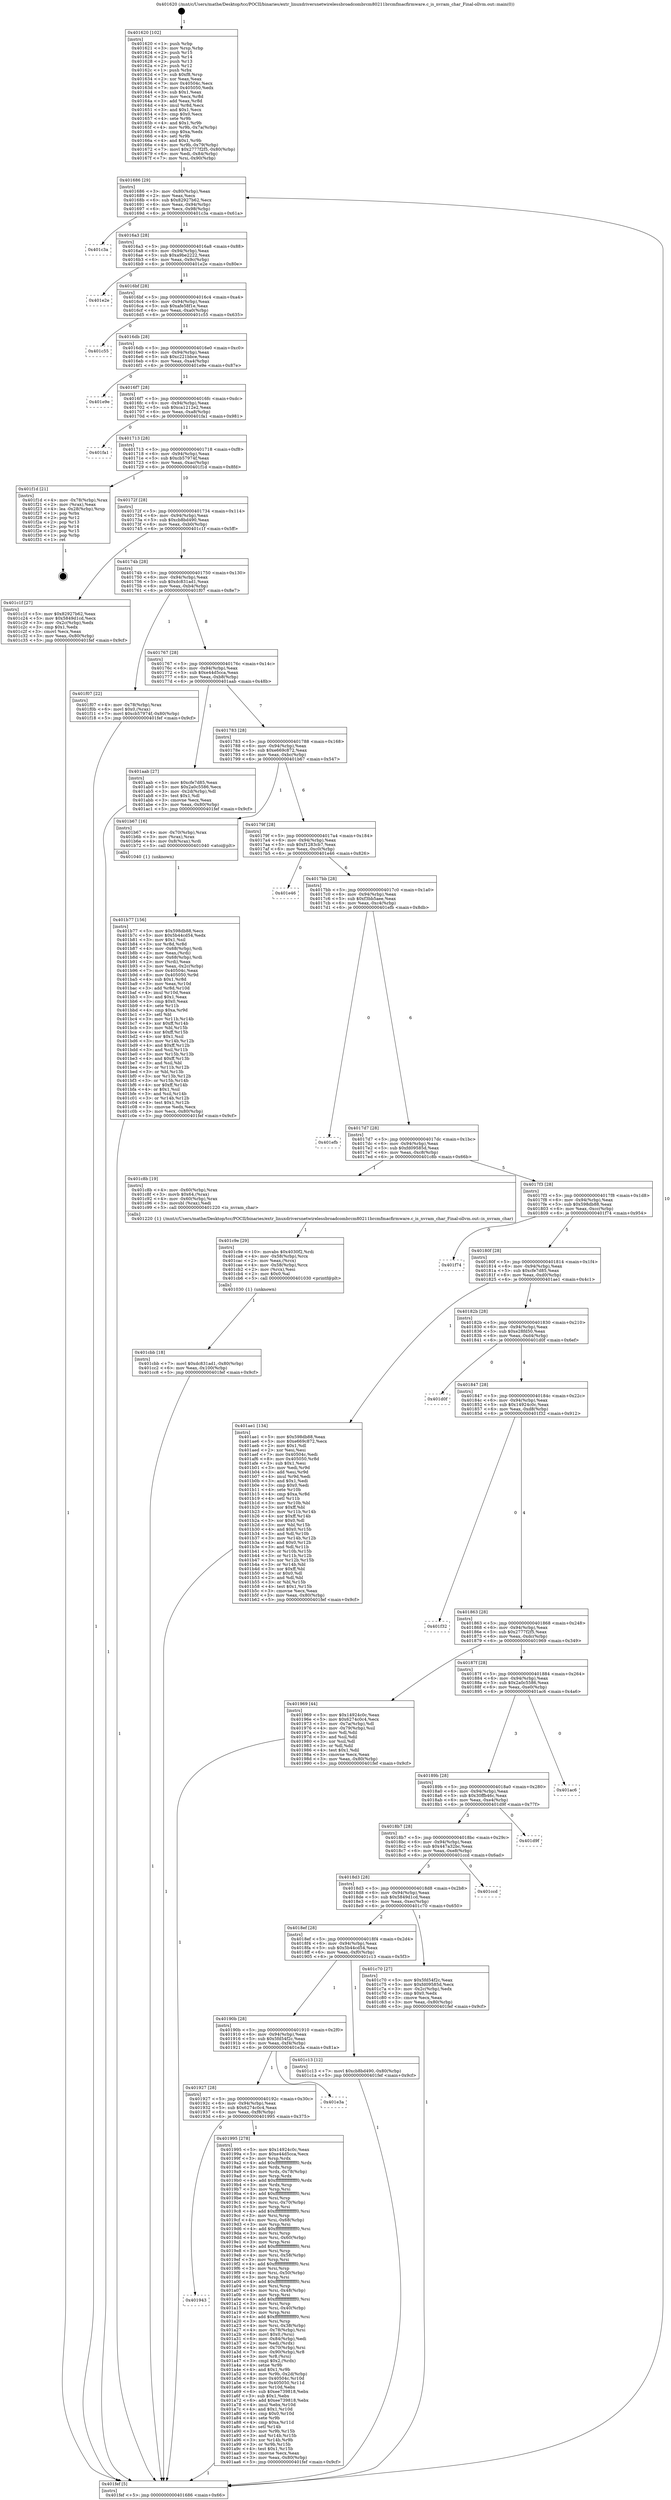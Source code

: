 digraph "0x401620" {
  label = "0x401620 (/mnt/c/Users/mathe/Desktop/tcc/POCII/binaries/extr_linuxdriversnetwirelessbroadcombrcm80211brcmfmacfirmware.c_is_nvram_char_Final-ollvm.out::main(0))"
  labelloc = "t"
  node[shape=record]

  Entry [label="",width=0.3,height=0.3,shape=circle,fillcolor=black,style=filled]
  "0x401686" [label="{
     0x401686 [29]\l
     | [instrs]\l
     &nbsp;&nbsp;0x401686 \<+3\>: mov -0x80(%rbp),%eax\l
     &nbsp;&nbsp;0x401689 \<+2\>: mov %eax,%ecx\l
     &nbsp;&nbsp;0x40168b \<+6\>: sub $0x82927b62,%ecx\l
     &nbsp;&nbsp;0x401691 \<+6\>: mov %eax,-0x94(%rbp)\l
     &nbsp;&nbsp;0x401697 \<+6\>: mov %ecx,-0x98(%rbp)\l
     &nbsp;&nbsp;0x40169d \<+6\>: je 0000000000401c3a \<main+0x61a\>\l
  }"]
  "0x401c3a" [label="{
     0x401c3a\l
  }", style=dashed]
  "0x4016a3" [label="{
     0x4016a3 [28]\l
     | [instrs]\l
     &nbsp;&nbsp;0x4016a3 \<+5\>: jmp 00000000004016a8 \<main+0x88\>\l
     &nbsp;&nbsp;0x4016a8 \<+6\>: mov -0x94(%rbp),%eax\l
     &nbsp;&nbsp;0x4016ae \<+5\>: sub $0xa9be2222,%eax\l
     &nbsp;&nbsp;0x4016b3 \<+6\>: mov %eax,-0x9c(%rbp)\l
     &nbsp;&nbsp;0x4016b9 \<+6\>: je 0000000000401e2e \<main+0x80e\>\l
  }"]
  Exit [label="",width=0.3,height=0.3,shape=circle,fillcolor=black,style=filled,peripheries=2]
  "0x401e2e" [label="{
     0x401e2e\l
  }", style=dashed]
  "0x4016bf" [label="{
     0x4016bf [28]\l
     | [instrs]\l
     &nbsp;&nbsp;0x4016bf \<+5\>: jmp 00000000004016c4 \<main+0xa4\>\l
     &nbsp;&nbsp;0x4016c4 \<+6\>: mov -0x94(%rbp),%eax\l
     &nbsp;&nbsp;0x4016ca \<+5\>: sub $0xafe58f1e,%eax\l
     &nbsp;&nbsp;0x4016cf \<+6\>: mov %eax,-0xa0(%rbp)\l
     &nbsp;&nbsp;0x4016d5 \<+6\>: je 0000000000401c55 \<main+0x635\>\l
  }"]
  "0x401cbb" [label="{
     0x401cbb [18]\l
     | [instrs]\l
     &nbsp;&nbsp;0x401cbb \<+7\>: movl $0xdc831ad1,-0x80(%rbp)\l
     &nbsp;&nbsp;0x401cc2 \<+6\>: mov %eax,-0x100(%rbp)\l
     &nbsp;&nbsp;0x401cc8 \<+5\>: jmp 0000000000401fef \<main+0x9cf\>\l
  }"]
  "0x401c55" [label="{
     0x401c55\l
  }", style=dashed]
  "0x4016db" [label="{
     0x4016db [28]\l
     | [instrs]\l
     &nbsp;&nbsp;0x4016db \<+5\>: jmp 00000000004016e0 \<main+0xc0\>\l
     &nbsp;&nbsp;0x4016e0 \<+6\>: mov -0x94(%rbp),%eax\l
     &nbsp;&nbsp;0x4016e6 \<+5\>: sub $0xc221bbce,%eax\l
     &nbsp;&nbsp;0x4016eb \<+6\>: mov %eax,-0xa4(%rbp)\l
     &nbsp;&nbsp;0x4016f1 \<+6\>: je 0000000000401e9e \<main+0x87e\>\l
  }"]
  "0x401c9e" [label="{
     0x401c9e [29]\l
     | [instrs]\l
     &nbsp;&nbsp;0x401c9e \<+10\>: movabs $0x4030f2,%rdi\l
     &nbsp;&nbsp;0x401ca8 \<+4\>: mov -0x58(%rbp),%rcx\l
     &nbsp;&nbsp;0x401cac \<+2\>: mov %eax,(%rcx)\l
     &nbsp;&nbsp;0x401cae \<+4\>: mov -0x58(%rbp),%rcx\l
     &nbsp;&nbsp;0x401cb2 \<+2\>: mov (%rcx),%esi\l
     &nbsp;&nbsp;0x401cb4 \<+2\>: mov $0x0,%al\l
     &nbsp;&nbsp;0x401cb6 \<+5\>: call 0000000000401030 \<printf@plt\>\l
     | [calls]\l
     &nbsp;&nbsp;0x401030 \{1\} (unknown)\l
  }"]
  "0x401e9e" [label="{
     0x401e9e\l
  }", style=dashed]
  "0x4016f7" [label="{
     0x4016f7 [28]\l
     | [instrs]\l
     &nbsp;&nbsp;0x4016f7 \<+5\>: jmp 00000000004016fc \<main+0xdc\>\l
     &nbsp;&nbsp;0x4016fc \<+6\>: mov -0x94(%rbp),%eax\l
     &nbsp;&nbsp;0x401702 \<+5\>: sub $0xca1212e2,%eax\l
     &nbsp;&nbsp;0x401707 \<+6\>: mov %eax,-0xa8(%rbp)\l
     &nbsp;&nbsp;0x40170d \<+6\>: je 0000000000401fa1 \<main+0x981\>\l
  }"]
  "0x401b77" [label="{
     0x401b77 [156]\l
     | [instrs]\l
     &nbsp;&nbsp;0x401b77 \<+5\>: mov $0x598db88,%ecx\l
     &nbsp;&nbsp;0x401b7c \<+5\>: mov $0x5b44cd54,%edx\l
     &nbsp;&nbsp;0x401b81 \<+3\>: mov $0x1,%sil\l
     &nbsp;&nbsp;0x401b84 \<+3\>: xor %r8d,%r8d\l
     &nbsp;&nbsp;0x401b87 \<+4\>: mov -0x68(%rbp),%rdi\l
     &nbsp;&nbsp;0x401b8b \<+2\>: mov %eax,(%rdi)\l
     &nbsp;&nbsp;0x401b8d \<+4\>: mov -0x68(%rbp),%rdi\l
     &nbsp;&nbsp;0x401b91 \<+2\>: mov (%rdi),%eax\l
     &nbsp;&nbsp;0x401b93 \<+3\>: mov %eax,-0x2c(%rbp)\l
     &nbsp;&nbsp;0x401b96 \<+7\>: mov 0x40504c,%eax\l
     &nbsp;&nbsp;0x401b9d \<+8\>: mov 0x405050,%r9d\l
     &nbsp;&nbsp;0x401ba5 \<+4\>: sub $0x1,%r8d\l
     &nbsp;&nbsp;0x401ba9 \<+3\>: mov %eax,%r10d\l
     &nbsp;&nbsp;0x401bac \<+3\>: add %r8d,%r10d\l
     &nbsp;&nbsp;0x401baf \<+4\>: imul %r10d,%eax\l
     &nbsp;&nbsp;0x401bb3 \<+3\>: and $0x1,%eax\l
     &nbsp;&nbsp;0x401bb6 \<+3\>: cmp $0x0,%eax\l
     &nbsp;&nbsp;0x401bb9 \<+4\>: sete %r11b\l
     &nbsp;&nbsp;0x401bbd \<+4\>: cmp $0xa,%r9d\l
     &nbsp;&nbsp;0x401bc1 \<+3\>: setl %bl\l
     &nbsp;&nbsp;0x401bc4 \<+3\>: mov %r11b,%r14b\l
     &nbsp;&nbsp;0x401bc7 \<+4\>: xor $0xff,%r14b\l
     &nbsp;&nbsp;0x401bcb \<+3\>: mov %bl,%r15b\l
     &nbsp;&nbsp;0x401bce \<+4\>: xor $0xff,%r15b\l
     &nbsp;&nbsp;0x401bd2 \<+4\>: xor $0x1,%sil\l
     &nbsp;&nbsp;0x401bd6 \<+3\>: mov %r14b,%r12b\l
     &nbsp;&nbsp;0x401bd9 \<+4\>: and $0xff,%r12b\l
     &nbsp;&nbsp;0x401bdd \<+3\>: and %sil,%r11b\l
     &nbsp;&nbsp;0x401be0 \<+3\>: mov %r15b,%r13b\l
     &nbsp;&nbsp;0x401be3 \<+4\>: and $0xff,%r13b\l
     &nbsp;&nbsp;0x401be7 \<+3\>: and %sil,%bl\l
     &nbsp;&nbsp;0x401bea \<+3\>: or %r11b,%r12b\l
     &nbsp;&nbsp;0x401bed \<+3\>: or %bl,%r13b\l
     &nbsp;&nbsp;0x401bf0 \<+3\>: xor %r13b,%r12b\l
     &nbsp;&nbsp;0x401bf3 \<+3\>: or %r15b,%r14b\l
     &nbsp;&nbsp;0x401bf6 \<+4\>: xor $0xff,%r14b\l
     &nbsp;&nbsp;0x401bfa \<+4\>: or $0x1,%sil\l
     &nbsp;&nbsp;0x401bfe \<+3\>: and %sil,%r14b\l
     &nbsp;&nbsp;0x401c01 \<+3\>: or %r14b,%r12b\l
     &nbsp;&nbsp;0x401c04 \<+4\>: test $0x1,%r12b\l
     &nbsp;&nbsp;0x401c08 \<+3\>: cmovne %edx,%ecx\l
     &nbsp;&nbsp;0x401c0b \<+3\>: mov %ecx,-0x80(%rbp)\l
     &nbsp;&nbsp;0x401c0e \<+5\>: jmp 0000000000401fef \<main+0x9cf\>\l
  }"]
  "0x401fa1" [label="{
     0x401fa1\l
  }", style=dashed]
  "0x401713" [label="{
     0x401713 [28]\l
     | [instrs]\l
     &nbsp;&nbsp;0x401713 \<+5\>: jmp 0000000000401718 \<main+0xf8\>\l
     &nbsp;&nbsp;0x401718 \<+6\>: mov -0x94(%rbp),%eax\l
     &nbsp;&nbsp;0x40171e \<+5\>: sub $0xcb57974f,%eax\l
     &nbsp;&nbsp;0x401723 \<+6\>: mov %eax,-0xac(%rbp)\l
     &nbsp;&nbsp;0x401729 \<+6\>: je 0000000000401f1d \<main+0x8fd\>\l
  }"]
  "0x401943" [label="{
     0x401943\l
  }", style=dashed]
  "0x401f1d" [label="{
     0x401f1d [21]\l
     | [instrs]\l
     &nbsp;&nbsp;0x401f1d \<+4\>: mov -0x78(%rbp),%rax\l
     &nbsp;&nbsp;0x401f21 \<+2\>: mov (%rax),%eax\l
     &nbsp;&nbsp;0x401f23 \<+4\>: lea -0x28(%rbp),%rsp\l
     &nbsp;&nbsp;0x401f27 \<+1\>: pop %rbx\l
     &nbsp;&nbsp;0x401f28 \<+2\>: pop %r12\l
     &nbsp;&nbsp;0x401f2a \<+2\>: pop %r13\l
     &nbsp;&nbsp;0x401f2c \<+2\>: pop %r14\l
     &nbsp;&nbsp;0x401f2e \<+2\>: pop %r15\l
     &nbsp;&nbsp;0x401f30 \<+1\>: pop %rbp\l
     &nbsp;&nbsp;0x401f31 \<+1\>: ret\l
  }"]
  "0x40172f" [label="{
     0x40172f [28]\l
     | [instrs]\l
     &nbsp;&nbsp;0x40172f \<+5\>: jmp 0000000000401734 \<main+0x114\>\l
     &nbsp;&nbsp;0x401734 \<+6\>: mov -0x94(%rbp),%eax\l
     &nbsp;&nbsp;0x40173a \<+5\>: sub $0xcb8bd490,%eax\l
     &nbsp;&nbsp;0x40173f \<+6\>: mov %eax,-0xb0(%rbp)\l
     &nbsp;&nbsp;0x401745 \<+6\>: je 0000000000401c1f \<main+0x5ff\>\l
  }"]
  "0x401995" [label="{
     0x401995 [278]\l
     | [instrs]\l
     &nbsp;&nbsp;0x401995 \<+5\>: mov $0x14924c0c,%eax\l
     &nbsp;&nbsp;0x40199a \<+5\>: mov $0xe44d5cca,%ecx\l
     &nbsp;&nbsp;0x40199f \<+3\>: mov %rsp,%rdx\l
     &nbsp;&nbsp;0x4019a2 \<+4\>: add $0xfffffffffffffff0,%rdx\l
     &nbsp;&nbsp;0x4019a6 \<+3\>: mov %rdx,%rsp\l
     &nbsp;&nbsp;0x4019a9 \<+4\>: mov %rdx,-0x78(%rbp)\l
     &nbsp;&nbsp;0x4019ad \<+3\>: mov %rsp,%rdx\l
     &nbsp;&nbsp;0x4019b0 \<+4\>: add $0xfffffffffffffff0,%rdx\l
     &nbsp;&nbsp;0x4019b4 \<+3\>: mov %rdx,%rsp\l
     &nbsp;&nbsp;0x4019b7 \<+3\>: mov %rsp,%rsi\l
     &nbsp;&nbsp;0x4019ba \<+4\>: add $0xfffffffffffffff0,%rsi\l
     &nbsp;&nbsp;0x4019be \<+3\>: mov %rsi,%rsp\l
     &nbsp;&nbsp;0x4019c1 \<+4\>: mov %rsi,-0x70(%rbp)\l
     &nbsp;&nbsp;0x4019c5 \<+3\>: mov %rsp,%rsi\l
     &nbsp;&nbsp;0x4019c8 \<+4\>: add $0xfffffffffffffff0,%rsi\l
     &nbsp;&nbsp;0x4019cc \<+3\>: mov %rsi,%rsp\l
     &nbsp;&nbsp;0x4019cf \<+4\>: mov %rsi,-0x68(%rbp)\l
     &nbsp;&nbsp;0x4019d3 \<+3\>: mov %rsp,%rsi\l
     &nbsp;&nbsp;0x4019d6 \<+4\>: add $0xfffffffffffffff0,%rsi\l
     &nbsp;&nbsp;0x4019da \<+3\>: mov %rsi,%rsp\l
     &nbsp;&nbsp;0x4019dd \<+4\>: mov %rsi,-0x60(%rbp)\l
     &nbsp;&nbsp;0x4019e1 \<+3\>: mov %rsp,%rsi\l
     &nbsp;&nbsp;0x4019e4 \<+4\>: add $0xfffffffffffffff0,%rsi\l
     &nbsp;&nbsp;0x4019e8 \<+3\>: mov %rsi,%rsp\l
     &nbsp;&nbsp;0x4019eb \<+4\>: mov %rsi,-0x58(%rbp)\l
     &nbsp;&nbsp;0x4019ef \<+3\>: mov %rsp,%rsi\l
     &nbsp;&nbsp;0x4019f2 \<+4\>: add $0xfffffffffffffff0,%rsi\l
     &nbsp;&nbsp;0x4019f6 \<+3\>: mov %rsi,%rsp\l
     &nbsp;&nbsp;0x4019f9 \<+4\>: mov %rsi,-0x50(%rbp)\l
     &nbsp;&nbsp;0x4019fd \<+3\>: mov %rsp,%rsi\l
     &nbsp;&nbsp;0x401a00 \<+4\>: add $0xfffffffffffffff0,%rsi\l
     &nbsp;&nbsp;0x401a04 \<+3\>: mov %rsi,%rsp\l
     &nbsp;&nbsp;0x401a07 \<+4\>: mov %rsi,-0x48(%rbp)\l
     &nbsp;&nbsp;0x401a0b \<+3\>: mov %rsp,%rsi\l
     &nbsp;&nbsp;0x401a0e \<+4\>: add $0xfffffffffffffff0,%rsi\l
     &nbsp;&nbsp;0x401a12 \<+3\>: mov %rsi,%rsp\l
     &nbsp;&nbsp;0x401a15 \<+4\>: mov %rsi,-0x40(%rbp)\l
     &nbsp;&nbsp;0x401a19 \<+3\>: mov %rsp,%rsi\l
     &nbsp;&nbsp;0x401a1c \<+4\>: add $0xfffffffffffffff0,%rsi\l
     &nbsp;&nbsp;0x401a20 \<+3\>: mov %rsi,%rsp\l
     &nbsp;&nbsp;0x401a23 \<+4\>: mov %rsi,-0x38(%rbp)\l
     &nbsp;&nbsp;0x401a27 \<+4\>: mov -0x78(%rbp),%rsi\l
     &nbsp;&nbsp;0x401a2b \<+6\>: movl $0x0,(%rsi)\l
     &nbsp;&nbsp;0x401a31 \<+6\>: mov -0x84(%rbp),%edi\l
     &nbsp;&nbsp;0x401a37 \<+2\>: mov %edi,(%rdx)\l
     &nbsp;&nbsp;0x401a39 \<+4\>: mov -0x70(%rbp),%rsi\l
     &nbsp;&nbsp;0x401a3d \<+7\>: mov -0x90(%rbp),%r8\l
     &nbsp;&nbsp;0x401a44 \<+3\>: mov %r8,(%rsi)\l
     &nbsp;&nbsp;0x401a47 \<+3\>: cmpl $0x2,(%rdx)\l
     &nbsp;&nbsp;0x401a4a \<+4\>: setne %r9b\l
     &nbsp;&nbsp;0x401a4e \<+4\>: and $0x1,%r9b\l
     &nbsp;&nbsp;0x401a52 \<+4\>: mov %r9b,-0x2d(%rbp)\l
     &nbsp;&nbsp;0x401a56 \<+8\>: mov 0x40504c,%r10d\l
     &nbsp;&nbsp;0x401a5e \<+8\>: mov 0x405050,%r11d\l
     &nbsp;&nbsp;0x401a66 \<+3\>: mov %r10d,%ebx\l
     &nbsp;&nbsp;0x401a69 \<+6\>: sub $0xee739818,%ebx\l
     &nbsp;&nbsp;0x401a6f \<+3\>: sub $0x1,%ebx\l
     &nbsp;&nbsp;0x401a72 \<+6\>: add $0xee739818,%ebx\l
     &nbsp;&nbsp;0x401a78 \<+4\>: imul %ebx,%r10d\l
     &nbsp;&nbsp;0x401a7c \<+4\>: and $0x1,%r10d\l
     &nbsp;&nbsp;0x401a80 \<+4\>: cmp $0x0,%r10d\l
     &nbsp;&nbsp;0x401a84 \<+4\>: sete %r9b\l
     &nbsp;&nbsp;0x401a88 \<+4\>: cmp $0xa,%r11d\l
     &nbsp;&nbsp;0x401a8c \<+4\>: setl %r14b\l
     &nbsp;&nbsp;0x401a90 \<+3\>: mov %r9b,%r15b\l
     &nbsp;&nbsp;0x401a93 \<+3\>: and %r14b,%r15b\l
     &nbsp;&nbsp;0x401a96 \<+3\>: xor %r14b,%r9b\l
     &nbsp;&nbsp;0x401a99 \<+3\>: or %r9b,%r15b\l
     &nbsp;&nbsp;0x401a9c \<+4\>: test $0x1,%r15b\l
     &nbsp;&nbsp;0x401aa0 \<+3\>: cmovne %ecx,%eax\l
     &nbsp;&nbsp;0x401aa3 \<+3\>: mov %eax,-0x80(%rbp)\l
     &nbsp;&nbsp;0x401aa6 \<+5\>: jmp 0000000000401fef \<main+0x9cf\>\l
  }"]
  "0x401c1f" [label="{
     0x401c1f [27]\l
     | [instrs]\l
     &nbsp;&nbsp;0x401c1f \<+5\>: mov $0x82927b62,%eax\l
     &nbsp;&nbsp;0x401c24 \<+5\>: mov $0x5849d1cd,%ecx\l
     &nbsp;&nbsp;0x401c29 \<+3\>: mov -0x2c(%rbp),%edx\l
     &nbsp;&nbsp;0x401c2c \<+3\>: cmp $0x1,%edx\l
     &nbsp;&nbsp;0x401c2f \<+3\>: cmovl %ecx,%eax\l
     &nbsp;&nbsp;0x401c32 \<+3\>: mov %eax,-0x80(%rbp)\l
     &nbsp;&nbsp;0x401c35 \<+5\>: jmp 0000000000401fef \<main+0x9cf\>\l
  }"]
  "0x40174b" [label="{
     0x40174b [28]\l
     | [instrs]\l
     &nbsp;&nbsp;0x40174b \<+5\>: jmp 0000000000401750 \<main+0x130\>\l
     &nbsp;&nbsp;0x401750 \<+6\>: mov -0x94(%rbp),%eax\l
     &nbsp;&nbsp;0x401756 \<+5\>: sub $0xdc831ad1,%eax\l
     &nbsp;&nbsp;0x40175b \<+6\>: mov %eax,-0xb4(%rbp)\l
     &nbsp;&nbsp;0x401761 \<+6\>: je 0000000000401f07 \<main+0x8e7\>\l
  }"]
  "0x401927" [label="{
     0x401927 [28]\l
     | [instrs]\l
     &nbsp;&nbsp;0x401927 \<+5\>: jmp 000000000040192c \<main+0x30c\>\l
     &nbsp;&nbsp;0x40192c \<+6\>: mov -0x94(%rbp),%eax\l
     &nbsp;&nbsp;0x401932 \<+5\>: sub $0x6274c0c4,%eax\l
     &nbsp;&nbsp;0x401937 \<+6\>: mov %eax,-0xf8(%rbp)\l
     &nbsp;&nbsp;0x40193d \<+6\>: je 0000000000401995 \<main+0x375\>\l
  }"]
  "0x401f07" [label="{
     0x401f07 [22]\l
     | [instrs]\l
     &nbsp;&nbsp;0x401f07 \<+4\>: mov -0x78(%rbp),%rax\l
     &nbsp;&nbsp;0x401f0b \<+6\>: movl $0x0,(%rax)\l
     &nbsp;&nbsp;0x401f11 \<+7\>: movl $0xcb57974f,-0x80(%rbp)\l
     &nbsp;&nbsp;0x401f18 \<+5\>: jmp 0000000000401fef \<main+0x9cf\>\l
  }"]
  "0x401767" [label="{
     0x401767 [28]\l
     | [instrs]\l
     &nbsp;&nbsp;0x401767 \<+5\>: jmp 000000000040176c \<main+0x14c\>\l
     &nbsp;&nbsp;0x40176c \<+6\>: mov -0x94(%rbp),%eax\l
     &nbsp;&nbsp;0x401772 \<+5\>: sub $0xe44d5cca,%eax\l
     &nbsp;&nbsp;0x401777 \<+6\>: mov %eax,-0xb8(%rbp)\l
     &nbsp;&nbsp;0x40177d \<+6\>: je 0000000000401aab \<main+0x48b\>\l
  }"]
  "0x401e3a" [label="{
     0x401e3a\l
  }", style=dashed]
  "0x401aab" [label="{
     0x401aab [27]\l
     | [instrs]\l
     &nbsp;&nbsp;0x401aab \<+5\>: mov $0xcfe7d85,%eax\l
     &nbsp;&nbsp;0x401ab0 \<+5\>: mov $0x2a0c5586,%ecx\l
     &nbsp;&nbsp;0x401ab5 \<+3\>: mov -0x2d(%rbp),%dl\l
     &nbsp;&nbsp;0x401ab8 \<+3\>: test $0x1,%dl\l
     &nbsp;&nbsp;0x401abb \<+3\>: cmovne %ecx,%eax\l
     &nbsp;&nbsp;0x401abe \<+3\>: mov %eax,-0x80(%rbp)\l
     &nbsp;&nbsp;0x401ac1 \<+5\>: jmp 0000000000401fef \<main+0x9cf\>\l
  }"]
  "0x401783" [label="{
     0x401783 [28]\l
     | [instrs]\l
     &nbsp;&nbsp;0x401783 \<+5\>: jmp 0000000000401788 \<main+0x168\>\l
     &nbsp;&nbsp;0x401788 \<+6\>: mov -0x94(%rbp),%eax\l
     &nbsp;&nbsp;0x40178e \<+5\>: sub $0xe669c872,%eax\l
     &nbsp;&nbsp;0x401793 \<+6\>: mov %eax,-0xbc(%rbp)\l
     &nbsp;&nbsp;0x401799 \<+6\>: je 0000000000401b67 \<main+0x547\>\l
  }"]
  "0x40190b" [label="{
     0x40190b [28]\l
     | [instrs]\l
     &nbsp;&nbsp;0x40190b \<+5\>: jmp 0000000000401910 \<main+0x2f0\>\l
     &nbsp;&nbsp;0x401910 \<+6\>: mov -0x94(%rbp),%eax\l
     &nbsp;&nbsp;0x401916 \<+5\>: sub $0x5fd54f2c,%eax\l
     &nbsp;&nbsp;0x40191b \<+6\>: mov %eax,-0xf4(%rbp)\l
     &nbsp;&nbsp;0x401921 \<+6\>: je 0000000000401e3a \<main+0x81a\>\l
  }"]
  "0x401b67" [label="{
     0x401b67 [16]\l
     | [instrs]\l
     &nbsp;&nbsp;0x401b67 \<+4\>: mov -0x70(%rbp),%rax\l
     &nbsp;&nbsp;0x401b6b \<+3\>: mov (%rax),%rax\l
     &nbsp;&nbsp;0x401b6e \<+4\>: mov 0x8(%rax),%rdi\l
     &nbsp;&nbsp;0x401b72 \<+5\>: call 0000000000401040 \<atoi@plt\>\l
     | [calls]\l
     &nbsp;&nbsp;0x401040 \{1\} (unknown)\l
  }"]
  "0x40179f" [label="{
     0x40179f [28]\l
     | [instrs]\l
     &nbsp;&nbsp;0x40179f \<+5\>: jmp 00000000004017a4 \<main+0x184\>\l
     &nbsp;&nbsp;0x4017a4 \<+6\>: mov -0x94(%rbp),%eax\l
     &nbsp;&nbsp;0x4017aa \<+5\>: sub $0xf1283cb7,%eax\l
     &nbsp;&nbsp;0x4017af \<+6\>: mov %eax,-0xc0(%rbp)\l
     &nbsp;&nbsp;0x4017b5 \<+6\>: je 0000000000401e46 \<main+0x826\>\l
  }"]
  "0x401c13" [label="{
     0x401c13 [12]\l
     | [instrs]\l
     &nbsp;&nbsp;0x401c13 \<+7\>: movl $0xcb8bd490,-0x80(%rbp)\l
     &nbsp;&nbsp;0x401c1a \<+5\>: jmp 0000000000401fef \<main+0x9cf\>\l
  }"]
  "0x401e46" [label="{
     0x401e46\l
  }", style=dashed]
  "0x4017bb" [label="{
     0x4017bb [28]\l
     | [instrs]\l
     &nbsp;&nbsp;0x4017bb \<+5\>: jmp 00000000004017c0 \<main+0x1a0\>\l
     &nbsp;&nbsp;0x4017c0 \<+6\>: mov -0x94(%rbp),%eax\l
     &nbsp;&nbsp;0x4017c6 \<+5\>: sub $0xf3bb5aee,%eax\l
     &nbsp;&nbsp;0x4017cb \<+6\>: mov %eax,-0xc4(%rbp)\l
     &nbsp;&nbsp;0x4017d1 \<+6\>: je 0000000000401efb \<main+0x8db\>\l
  }"]
  "0x4018ef" [label="{
     0x4018ef [28]\l
     | [instrs]\l
     &nbsp;&nbsp;0x4018ef \<+5\>: jmp 00000000004018f4 \<main+0x2d4\>\l
     &nbsp;&nbsp;0x4018f4 \<+6\>: mov -0x94(%rbp),%eax\l
     &nbsp;&nbsp;0x4018fa \<+5\>: sub $0x5b44cd54,%eax\l
     &nbsp;&nbsp;0x4018ff \<+6\>: mov %eax,-0xf0(%rbp)\l
     &nbsp;&nbsp;0x401905 \<+6\>: je 0000000000401c13 \<main+0x5f3\>\l
  }"]
  "0x401efb" [label="{
     0x401efb\l
  }", style=dashed]
  "0x4017d7" [label="{
     0x4017d7 [28]\l
     | [instrs]\l
     &nbsp;&nbsp;0x4017d7 \<+5\>: jmp 00000000004017dc \<main+0x1bc\>\l
     &nbsp;&nbsp;0x4017dc \<+6\>: mov -0x94(%rbp),%eax\l
     &nbsp;&nbsp;0x4017e2 \<+5\>: sub $0xfd09585d,%eax\l
     &nbsp;&nbsp;0x4017e7 \<+6\>: mov %eax,-0xc8(%rbp)\l
     &nbsp;&nbsp;0x4017ed \<+6\>: je 0000000000401c8b \<main+0x66b\>\l
  }"]
  "0x401c70" [label="{
     0x401c70 [27]\l
     | [instrs]\l
     &nbsp;&nbsp;0x401c70 \<+5\>: mov $0x5fd54f2c,%eax\l
     &nbsp;&nbsp;0x401c75 \<+5\>: mov $0xfd09585d,%ecx\l
     &nbsp;&nbsp;0x401c7a \<+3\>: mov -0x2c(%rbp),%edx\l
     &nbsp;&nbsp;0x401c7d \<+3\>: cmp $0x0,%edx\l
     &nbsp;&nbsp;0x401c80 \<+3\>: cmove %ecx,%eax\l
     &nbsp;&nbsp;0x401c83 \<+3\>: mov %eax,-0x80(%rbp)\l
     &nbsp;&nbsp;0x401c86 \<+5\>: jmp 0000000000401fef \<main+0x9cf\>\l
  }"]
  "0x401c8b" [label="{
     0x401c8b [19]\l
     | [instrs]\l
     &nbsp;&nbsp;0x401c8b \<+4\>: mov -0x60(%rbp),%rax\l
     &nbsp;&nbsp;0x401c8f \<+3\>: movb $0x64,(%rax)\l
     &nbsp;&nbsp;0x401c92 \<+4\>: mov -0x60(%rbp),%rax\l
     &nbsp;&nbsp;0x401c96 \<+3\>: movsbl (%rax),%edi\l
     &nbsp;&nbsp;0x401c99 \<+5\>: call 0000000000401220 \<is_nvram_char\>\l
     | [calls]\l
     &nbsp;&nbsp;0x401220 \{1\} (/mnt/c/Users/mathe/Desktop/tcc/POCII/binaries/extr_linuxdriversnetwirelessbroadcombrcm80211brcmfmacfirmware.c_is_nvram_char_Final-ollvm.out::is_nvram_char)\l
  }"]
  "0x4017f3" [label="{
     0x4017f3 [28]\l
     | [instrs]\l
     &nbsp;&nbsp;0x4017f3 \<+5\>: jmp 00000000004017f8 \<main+0x1d8\>\l
     &nbsp;&nbsp;0x4017f8 \<+6\>: mov -0x94(%rbp),%eax\l
     &nbsp;&nbsp;0x4017fe \<+5\>: sub $0x598db88,%eax\l
     &nbsp;&nbsp;0x401803 \<+6\>: mov %eax,-0xcc(%rbp)\l
     &nbsp;&nbsp;0x401809 \<+6\>: je 0000000000401f74 \<main+0x954\>\l
  }"]
  "0x4018d3" [label="{
     0x4018d3 [28]\l
     | [instrs]\l
     &nbsp;&nbsp;0x4018d3 \<+5\>: jmp 00000000004018d8 \<main+0x2b8\>\l
     &nbsp;&nbsp;0x4018d8 \<+6\>: mov -0x94(%rbp),%eax\l
     &nbsp;&nbsp;0x4018de \<+5\>: sub $0x5849d1cd,%eax\l
     &nbsp;&nbsp;0x4018e3 \<+6\>: mov %eax,-0xec(%rbp)\l
     &nbsp;&nbsp;0x4018e9 \<+6\>: je 0000000000401c70 \<main+0x650\>\l
  }"]
  "0x401f74" [label="{
     0x401f74\l
  }", style=dashed]
  "0x40180f" [label="{
     0x40180f [28]\l
     | [instrs]\l
     &nbsp;&nbsp;0x40180f \<+5\>: jmp 0000000000401814 \<main+0x1f4\>\l
     &nbsp;&nbsp;0x401814 \<+6\>: mov -0x94(%rbp),%eax\l
     &nbsp;&nbsp;0x40181a \<+5\>: sub $0xcfe7d85,%eax\l
     &nbsp;&nbsp;0x40181f \<+6\>: mov %eax,-0xd0(%rbp)\l
     &nbsp;&nbsp;0x401825 \<+6\>: je 0000000000401ae1 \<main+0x4c1\>\l
  }"]
  "0x401ccd" [label="{
     0x401ccd\l
  }", style=dashed]
  "0x401ae1" [label="{
     0x401ae1 [134]\l
     | [instrs]\l
     &nbsp;&nbsp;0x401ae1 \<+5\>: mov $0x598db88,%eax\l
     &nbsp;&nbsp;0x401ae6 \<+5\>: mov $0xe669c872,%ecx\l
     &nbsp;&nbsp;0x401aeb \<+2\>: mov $0x1,%dl\l
     &nbsp;&nbsp;0x401aed \<+2\>: xor %esi,%esi\l
     &nbsp;&nbsp;0x401aef \<+7\>: mov 0x40504c,%edi\l
     &nbsp;&nbsp;0x401af6 \<+8\>: mov 0x405050,%r8d\l
     &nbsp;&nbsp;0x401afe \<+3\>: sub $0x1,%esi\l
     &nbsp;&nbsp;0x401b01 \<+3\>: mov %edi,%r9d\l
     &nbsp;&nbsp;0x401b04 \<+3\>: add %esi,%r9d\l
     &nbsp;&nbsp;0x401b07 \<+4\>: imul %r9d,%edi\l
     &nbsp;&nbsp;0x401b0b \<+3\>: and $0x1,%edi\l
     &nbsp;&nbsp;0x401b0e \<+3\>: cmp $0x0,%edi\l
     &nbsp;&nbsp;0x401b11 \<+4\>: sete %r10b\l
     &nbsp;&nbsp;0x401b15 \<+4\>: cmp $0xa,%r8d\l
     &nbsp;&nbsp;0x401b19 \<+4\>: setl %r11b\l
     &nbsp;&nbsp;0x401b1d \<+3\>: mov %r10b,%bl\l
     &nbsp;&nbsp;0x401b20 \<+3\>: xor $0xff,%bl\l
     &nbsp;&nbsp;0x401b23 \<+3\>: mov %r11b,%r14b\l
     &nbsp;&nbsp;0x401b26 \<+4\>: xor $0xff,%r14b\l
     &nbsp;&nbsp;0x401b2a \<+3\>: xor $0x0,%dl\l
     &nbsp;&nbsp;0x401b2d \<+3\>: mov %bl,%r15b\l
     &nbsp;&nbsp;0x401b30 \<+4\>: and $0x0,%r15b\l
     &nbsp;&nbsp;0x401b34 \<+3\>: and %dl,%r10b\l
     &nbsp;&nbsp;0x401b37 \<+3\>: mov %r14b,%r12b\l
     &nbsp;&nbsp;0x401b3a \<+4\>: and $0x0,%r12b\l
     &nbsp;&nbsp;0x401b3e \<+3\>: and %dl,%r11b\l
     &nbsp;&nbsp;0x401b41 \<+3\>: or %r10b,%r15b\l
     &nbsp;&nbsp;0x401b44 \<+3\>: or %r11b,%r12b\l
     &nbsp;&nbsp;0x401b47 \<+3\>: xor %r12b,%r15b\l
     &nbsp;&nbsp;0x401b4a \<+3\>: or %r14b,%bl\l
     &nbsp;&nbsp;0x401b4d \<+3\>: xor $0xff,%bl\l
     &nbsp;&nbsp;0x401b50 \<+3\>: or $0x0,%dl\l
     &nbsp;&nbsp;0x401b53 \<+2\>: and %dl,%bl\l
     &nbsp;&nbsp;0x401b55 \<+3\>: or %bl,%r15b\l
     &nbsp;&nbsp;0x401b58 \<+4\>: test $0x1,%r15b\l
     &nbsp;&nbsp;0x401b5c \<+3\>: cmovne %ecx,%eax\l
     &nbsp;&nbsp;0x401b5f \<+3\>: mov %eax,-0x80(%rbp)\l
     &nbsp;&nbsp;0x401b62 \<+5\>: jmp 0000000000401fef \<main+0x9cf\>\l
  }"]
  "0x40182b" [label="{
     0x40182b [28]\l
     | [instrs]\l
     &nbsp;&nbsp;0x40182b \<+5\>: jmp 0000000000401830 \<main+0x210\>\l
     &nbsp;&nbsp;0x401830 \<+6\>: mov -0x94(%rbp),%eax\l
     &nbsp;&nbsp;0x401836 \<+5\>: sub $0xe28fd50,%eax\l
     &nbsp;&nbsp;0x40183b \<+6\>: mov %eax,-0xd4(%rbp)\l
     &nbsp;&nbsp;0x401841 \<+6\>: je 0000000000401d0f \<main+0x6ef\>\l
  }"]
  "0x4018b7" [label="{
     0x4018b7 [28]\l
     | [instrs]\l
     &nbsp;&nbsp;0x4018b7 \<+5\>: jmp 00000000004018bc \<main+0x29c\>\l
     &nbsp;&nbsp;0x4018bc \<+6\>: mov -0x94(%rbp),%eax\l
     &nbsp;&nbsp;0x4018c2 \<+5\>: sub $0x447a32bc,%eax\l
     &nbsp;&nbsp;0x4018c7 \<+6\>: mov %eax,-0xe8(%rbp)\l
     &nbsp;&nbsp;0x4018cd \<+6\>: je 0000000000401ccd \<main+0x6ad\>\l
  }"]
  "0x401d0f" [label="{
     0x401d0f\l
  }", style=dashed]
  "0x401847" [label="{
     0x401847 [28]\l
     | [instrs]\l
     &nbsp;&nbsp;0x401847 \<+5\>: jmp 000000000040184c \<main+0x22c\>\l
     &nbsp;&nbsp;0x40184c \<+6\>: mov -0x94(%rbp),%eax\l
     &nbsp;&nbsp;0x401852 \<+5\>: sub $0x14924c0c,%eax\l
     &nbsp;&nbsp;0x401857 \<+6\>: mov %eax,-0xd8(%rbp)\l
     &nbsp;&nbsp;0x40185d \<+6\>: je 0000000000401f32 \<main+0x912\>\l
  }"]
  "0x401d9f" [label="{
     0x401d9f\l
  }", style=dashed]
  "0x401f32" [label="{
     0x401f32\l
  }", style=dashed]
  "0x401863" [label="{
     0x401863 [28]\l
     | [instrs]\l
     &nbsp;&nbsp;0x401863 \<+5\>: jmp 0000000000401868 \<main+0x248\>\l
     &nbsp;&nbsp;0x401868 \<+6\>: mov -0x94(%rbp),%eax\l
     &nbsp;&nbsp;0x40186e \<+5\>: sub $0x2777f2f5,%eax\l
     &nbsp;&nbsp;0x401873 \<+6\>: mov %eax,-0xdc(%rbp)\l
     &nbsp;&nbsp;0x401879 \<+6\>: je 0000000000401969 \<main+0x349\>\l
  }"]
  "0x40189b" [label="{
     0x40189b [28]\l
     | [instrs]\l
     &nbsp;&nbsp;0x40189b \<+5\>: jmp 00000000004018a0 \<main+0x280\>\l
     &nbsp;&nbsp;0x4018a0 \<+6\>: mov -0x94(%rbp),%eax\l
     &nbsp;&nbsp;0x4018a6 \<+5\>: sub $0x30ffb46c,%eax\l
     &nbsp;&nbsp;0x4018ab \<+6\>: mov %eax,-0xe4(%rbp)\l
     &nbsp;&nbsp;0x4018b1 \<+6\>: je 0000000000401d9f \<main+0x77f\>\l
  }"]
  "0x401969" [label="{
     0x401969 [44]\l
     | [instrs]\l
     &nbsp;&nbsp;0x401969 \<+5\>: mov $0x14924c0c,%eax\l
     &nbsp;&nbsp;0x40196e \<+5\>: mov $0x6274c0c4,%ecx\l
     &nbsp;&nbsp;0x401973 \<+3\>: mov -0x7a(%rbp),%dl\l
     &nbsp;&nbsp;0x401976 \<+4\>: mov -0x79(%rbp),%sil\l
     &nbsp;&nbsp;0x40197a \<+3\>: mov %dl,%dil\l
     &nbsp;&nbsp;0x40197d \<+3\>: and %sil,%dil\l
     &nbsp;&nbsp;0x401980 \<+3\>: xor %sil,%dl\l
     &nbsp;&nbsp;0x401983 \<+3\>: or %dl,%dil\l
     &nbsp;&nbsp;0x401986 \<+4\>: test $0x1,%dil\l
     &nbsp;&nbsp;0x40198a \<+3\>: cmovne %ecx,%eax\l
     &nbsp;&nbsp;0x40198d \<+3\>: mov %eax,-0x80(%rbp)\l
     &nbsp;&nbsp;0x401990 \<+5\>: jmp 0000000000401fef \<main+0x9cf\>\l
  }"]
  "0x40187f" [label="{
     0x40187f [28]\l
     | [instrs]\l
     &nbsp;&nbsp;0x40187f \<+5\>: jmp 0000000000401884 \<main+0x264\>\l
     &nbsp;&nbsp;0x401884 \<+6\>: mov -0x94(%rbp),%eax\l
     &nbsp;&nbsp;0x40188a \<+5\>: sub $0x2a0c5586,%eax\l
     &nbsp;&nbsp;0x40188f \<+6\>: mov %eax,-0xe0(%rbp)\l
     &nbsp;&nbsp;0x401895 \<+6\>: je 0000000000401ac6 \<main+0x4a6\>\l
  }"]
  "0x401fef" [label="{
     0x401fef [5]\l
     | [instrs]\l
     &nbsp;&nbsp;0x401fef \<+5\>: jmp 0000000000401686 \<main+0x66\>\l
  }"]
  "0x401620" [label="{
     0x401620 [102]\l
     | [instrs]\l
     &nbsp;&nbsp;0x401620 \<+1\>: push %rbp\l
     &nbsp;&nbsp;0x401621 \<+3\>: mov %rsp,%rbp\l
     &nbsp;&nbsp;0x401624 \<+2\>: push %r15\l
     &nbsp;&nbsp;0x401626 \<+2\>: push %r14\l
     &nbsp;&nbsp;0x401628 \<+2\>: push %r13\l
     &nbsp;&nbsp;0x40162a \<+2\>: push %r12\l
     &nbsp;&nbsp;0x40162c \<+1\>: push %rbx\l
     &nbsp;&nbsp;0x40162d \<+7\>: sub $0xf8,%rsp\l
     &nbsp;&nbsp;0x401634 \<+2\>: xor %eax,%eax\l
     &nbsp;&nbsp;0x401636 \<+7\>: mov 0x40504c,%ecx\l
     &nbsp;&nbsp;0x40163d \<+7\>: mov 0x405050,%edx\l
     &nbsp;&nbsp;0x401644 \<+3\>: sub $0x1,%eax\l
     &nbsp;&nbsp;0x401647 \<+3\>: mov %ecx,%r8d\l
     &nbsp;&nbsp;0x40164a \<+3\>: add %eax,%r8d\l
     &nbsp;&nbsp;0x40164d \<+4\>: imul %r8d,%ecx\l
     &nbsp;&nbsp;0x401651 \<+3\>: and $0x1,%ecx\l
     &nbsp;&nbsp;0x401654 \<+3\>: cmp $0x0,%ecx\l
     &nbsp;&nbsp;0x401657 \<+4\>: sete %r9b\l
     &nbsp;&nbsp;0x40165b \<+4\>: and $0x1,%r9b\l
     &nbsp;&nbsp;0x40165f \<+4\>: mov %r9b,-0x7a(%rbp)\l
     &nbsp;&nbsp;0x401663 \<+3\>: cmp $0xa,%edx\l
     &nbsp;&nbsp;0x401666 \<+4\>: setl %r9b\l
     &nbsp;&nbsp;0x40166a \<+4\>: and $0x1,%r9b\l
     &nbsp;&nbsp;0x40166e \<+4\>: mov %r9b,-0x79(%rbp)\l
     &nbsp;&nbsp;0x401672 \<+7\>: movl $0x2777f2f5,-0x80(%rbp)\l
     &nbsp;&nbsp;0x401679 \<+6\>: mov %edi,-0x84(%rbp)\l
     &nbsp;&nbsp;0x40167f \<+7\>: mov %rsi,-0x90(%rbp)\l
  }"]
  "0x401ac6" [label="{
     0x401ac6\l
  }", style=dashed]
  Entry -> "0x401620" [label=" 1"]
  "0x401686" -> "0x401c3a" [label=" 0"]
  "0x401686" -> "0x4016a3" [label=" 11"]
  "0x401f1d" -> Exit [label=" 1"]
  "0x4016a3" -> "0x401e2e" [label=" 0"]
  "0x4016a3" -> "0x4016bf" [label=" 11"]
  "0x401f07" -> "0x401fef" [label=" 1"]
  "0x4016bf" -> "0x401c55" [label=" 0"]
  "0x4016bf" -> "0x4016db" [label=" 11"]
  "0x401cbb" -> "0x401fef" [label=" 1"]
  "0x4016db" -> "0x401e9e" [label=" 0"]
  "0x4016db" -> "0x4016f7" [label=" 11"]
  "0x401c9e" -> "0x401cbb" [label=" 1"]
  "0x4016f7" -> "0x401fa1" [label=" 0"]
  "0x4016f7" -> "0x401713" [label=" 11"]
  "0x401c8b" -> "0x401c9e" [label=" 1"]
  "0x401713" -> "0x401f1d" [label=" 1"]
  "0x401713" -> "0x40172f" [label=" 10"]
  "0x401c1f" -> "0x401fef" [label=" 1"]
  "0x40172f" -> "0x401c1f" [label=" 1"]
  "0x40172f" -> "0x40174b" [label=" 9"]
  "0x401c13" -> "0x401fef" [label=" 1"]
  "0x40174b" -> "0x401f07" [label=" 1"]
  "0x40174b" -> "0x401767" [label=" 8"]
  "0x401b67" -> "0x401b77" [label=" 1"]
  "0x401767" -> "0x401aab" [label=" 1"]
  "0x401767" -> "0x401783" [label=" 7"]
  "0x401ae1" -> "0x401fef" [label=" 1"]
  "0x401783" -> "0x401b67" [label=" 1"]
  "0x401783" -> "0x40179f" [label=" 6"]
  "0x401995" -> "0x401fef" [label=" 1"]
  "0x40179f" -> "0x401e46" [label=" 0"]
  "0x40179f" -> "0x4017bb" [label=" 6"]
  "0x401c70" -> "0x401fef" [label=" 1"]
  "0x4017bb" -> "0x401efb" [label=" 0"]
  "0x4017bb" -> "0x4017d7" [label=" 6"]
  "0x401927" -> "0x401995" [label=" 1"]
  "0x4017d7" -> "0x401c8b" [label=" 1"]
  "0x4017d7" -> "0x4017f3" [label=" 5"]
  "0x401b77" -> "0x401fef" [label=" 1"]
  "0x4017f3" -> "0x401f74" [label=" 0"]
  "0x4017f3" -> "0x40180f" [label=" 5"]
  "0x40190b" -> "0x401e3a" [label=" 0"]
  "0x40180f" -> "0x401ae1" [label=" 1"]
  "0x40180f" -> "0x40182b" [label=" 4"]
  "0x401aab" -> "0x401fef" [label=" 1"]
  "0x40182b" -> "0x401d0f" [label=" 0"]
  "0x40182b" -> "0x401847" [label=" 4"]
  "0x4018ef" -> "0x401c13" [label=" 1"]
  "0x401847" -> "0x401f32" [label=" 0"]
  "0x401847" -> "0x401863" [label=" 4"]
  "0x401927" -> "0x401943" [label=" 0"]
  "0x401863" -> "0x401969" [label=" 1"]
  "0x401863" -> "0x40187f" [label=" 3"]
  "0x401969" -> "0x401fef" [label=" 1"]
  "0x401620" -> "0x401686" [label=" 1"]
  "0x401fef" -> "0x401686" [label=" 10"]
  "0x4018d3" -> "0x401c70" [label=" 1"]
  "0x40187f" -> "0x401ac6" [label=" 0"]
  "0x40187f" -> "0x40189b" [label=" 3"]
  "0x4018d3" -> "0x4018ef" [label=" 2"]
  "0x40189b" -> "0x401d9f" [label=" 0"]
  "0x40189b" -> "0x4018b7" [label=" 3"]
  "0x4018ef" -> "0x40190b" [label=" 1"]
  "0x4018b7" -> "0x401ccd" [label=" 0"]
  "0x4018b7" -> "0x4018d3" [label=" 3"]
  "0x40190b" -> "0x401927" [label=" 1"]
}
